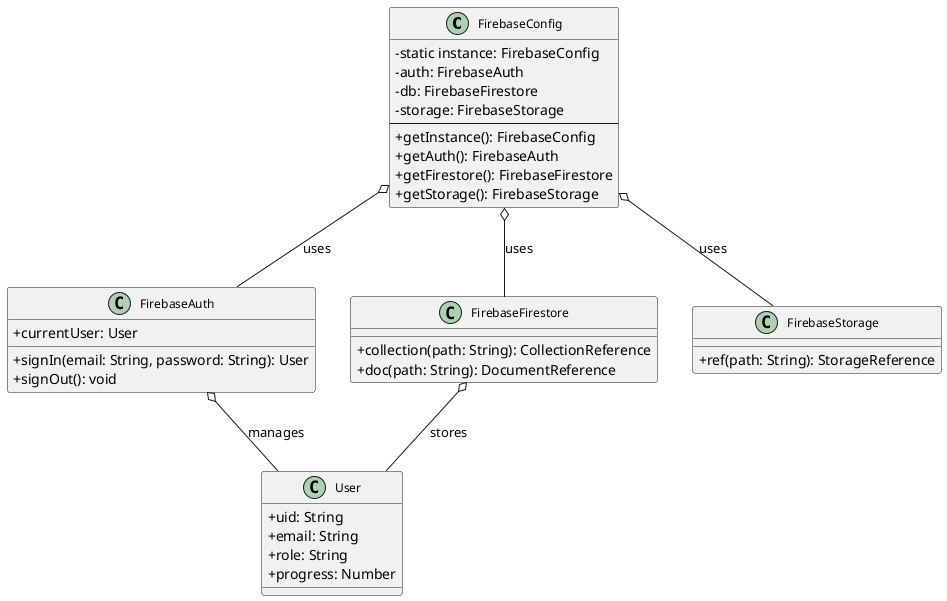 @startuml
skinparam classAttributeIconSize 0
skinparam classFontSize 12
skinparam nodeFontSize 12

class FirebaseConfig {
    - static instance: FirebaseConfig
    - auth: FirebaseAuth
    - db: FirebaseFirestore
    - storage: FirebaseStorage
    --
    + getInstance(): FirebaseConfig
    + getAuth(): FirebaseAuth
    + getFirestore(): FirebaseFirestore
    + getStorage(): FirebaseStorage
}

class FirebaseAuth {
    + signIn(email: String, password: String): User
    + signOut(): void
    + currentUser: User
}

class FirebaseFirestore {
    + collection(path: String): CollectionReference
    + doc(path: String): DocumentReference
}

class FirebaseStorage {
    + ref(path: String): StorageReference
}

class User {
    + uid: String
    + email: String
    + role: String
    + progress: Number
}

FirebaseConfig o-- FirebaseAuth : "uses"
FirebaseConfig o-- FirebaseFirestore : "uses"
FirebaseConfig o-- FirebaseStorage : "uses"
FirebaseAuth o-- User : "manages"
FirebaseFirestore o-- User : "stores"

@enduml
